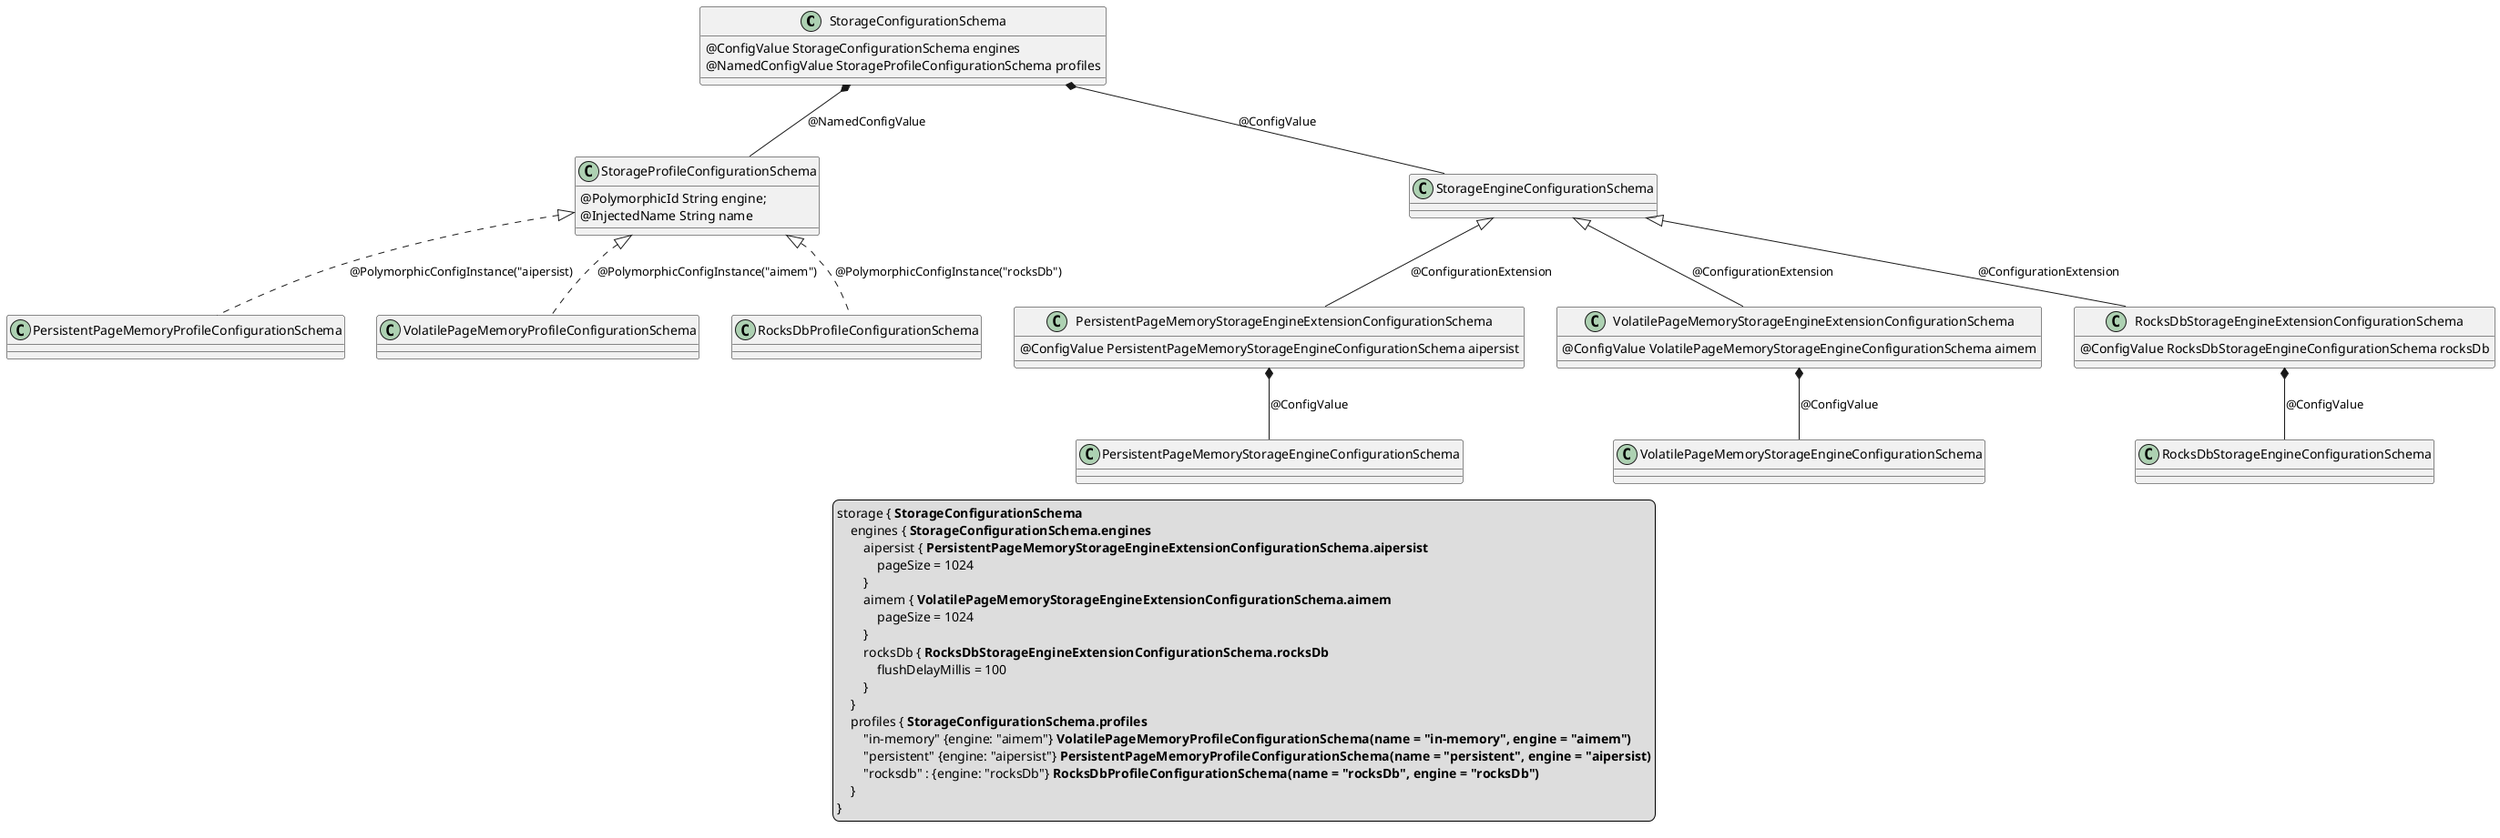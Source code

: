 @startuml
top to bottom direction

class StorageConfigurationSchema {
  @ConfigValue StorageConfigurationSchema engines
  @NamedConfigValue StorageProfileConfigurationSchema profiles
}

class PersistentPageMemoryStorageEngineExtensionConfigurationSchema {
  @ConfigValue PersistentPageMemoryStorageEngineConfigurationSchema aipersist
}

class VolatilePageMemoryStorageEngineExtensionConfigurationSchema {
  @ConfigValue VolatilePageMemoryStorageEngineConfigurationSchema aimem
}

class RocksDbStorageEngineExtensionConfigurationSchema {
  @ConfigValue RocksDbStorageEngineConfigurationSchema rocksDb
}

class StorageProfileConfigurationSchema {
  @PolymorphicId String engine;
  @InjectedName String name
}

StorageConfigurationSchema *-- StorageEngineConfigurationSchema : @ConfigValue

StorageConfigurationSchema *-- StorageProfileConfigurationSchema : @NamedConfigValue

StorageProfileConfigurationSchema <|.. PersistentPageMemoryProfileConfigurationSchema : @PolymorphicConfigInstance("aipersist)
StorageProfileConfigurationSchema<|..  VolatilePageMemoryProfileConfigurationSchema : @PolymorphicConfigInstance("aimem")
StorageProfileConfigurationSchema <|.. RocksDbProfileConfigurationSchema : @PolymorphicConfigInstance("rocksDb")

StorageEngineConfigurationSchema <|-- PersistentPageMemoryStorageEngineExtensionConfigurationSchema : @ConfigurationExtension
StorageEngineConfigurationSchema <|-- VolatilePageMemoryStorageEngineExtensionConfigurationSchema : @ConfigurationExtension
StorageEngineConfigurationSchema <|-- RocksDbStorageEngineExtensionConfigurationSchema : @ConfigurationExtension

PersistentPageMemoryStorageEngineExtensionConfigurationSchema *-- PersistentPageMemoryStorageEngineConfigurationSchema : @ConfigValue
VolatilePageMemoryStorageEngineExtensionConfigurationSchema *-- VolatilePageMemoryStorageEngineConfigurationSchema : @ConfigValue
RocksDbStorageEngineExtensionConfigurationSchema *-- RocksDbStorageEngineConfigurationSchema : @ConfigValue

legend
storage { **StorageConfigurationSchema**
    engines { **StorageConfigurationSchema.engines**
        aipersist { **PersistentPageMemoryStorageEngineExtensionConfigurationSchema.aipersist**
            pageSize = 1024
        }
        aimem { **VolatilePageMemoryStorageEngineExtensionConfigurationSchema.aimem**
            pageSize = 1024
        }
        rocksDb { **RocksDbStorageEngineExtensionConfigurationSchema.rocksDb**
            flushDelayMillis = 100
        }
    }
    profiles { **StorageConfigurationSchema.profiles**
        "in-memory" {engine: "aimem"} **VolatilePageMemoryProfileConfigurationSchema(name = "in-memory", engine = "aimem")**
        "persistent" {engine: "aipersist"} **PersistentPageMemoryProfileConfigurationSchema(name = "persistent", engine = "aipersist)**
        "rocksdb" : {engine: "rocksDb"} **RocksDbProfileConfigurationSchema(name = "rocksDb", engine = "rocksDb")**
    }
}
end legend

@enduml
